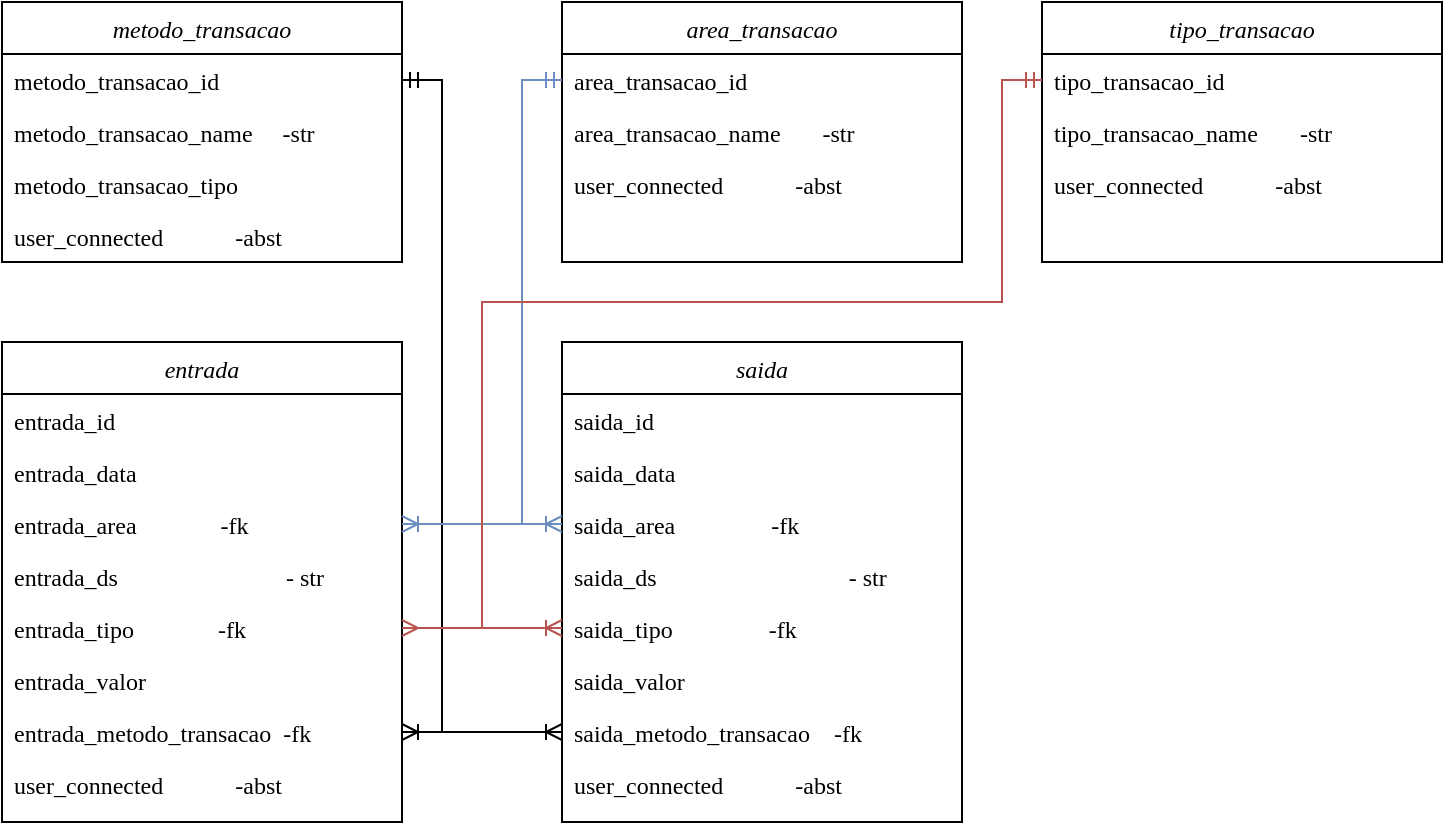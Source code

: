 <mxfile version="21.6.1" type="device">
  <diagram id="C5RBs43oDa-KdzZeNtuy" name="Page-1">
    <mxGraphModel dx="894" dy="593" grid="1" gridSize="10" guides="1" tooltips="1" connect="1" arrows="1" fold="1" page="1" pageScale="1" pageWidth="827" pageHeight="1169" math="0" shadow="0">
      <root>
        <mxCell id="WIyWlLk6GJQsqaUBKTNV-0" />
        <mxCell id="WIyWlLk6GJQsqaUBKTNV-1" parent="WIyWlLk6GJQsqaUBKTNV-0" />
        <mxCell id="zkfFHV4jXpPFQw0GAbJ--0" value="metodo_transacao" style="swimlane;fontStyle=2;align=center;verticalAlign=top;childLayout=stackLayout;horizontal=1;startSize=26;horizontalStack=0;resizeParent=1;resizeLast=0;collapsible=1;marginBottom=0;rounded=0;shadow=0;strokeWidth=1;fontFamily=Ubuntu Mono;" parent="WIyWlLk6GJQsqaUBKTNV-1" vertex="1">
          <mxGeometry x="40" y="40" width="200" height="130" as="geometry">
            <mxRectangle x="120" y="120" width="160" height="26" as="alternateBounds" />
          </mxGeometry>
        </mxCell>
        <mxCell id="zkfFHV4jXpPFQw0GAbJ--1" value="metodo_transacao_id" style="text;align=left;verticalAlign=top;spacingLeft=4;spacingRight=4;overflow=hidden;rotatable=0;points=[[0,0.5],[1,0.5]];portConstraint=eastwest;fontFamily=Ubuntu Mono;" parent="zkfFHV4jXpPFQw0GAbJ--0" vertex="1">
          <mxGeometry y="26" width="200" height="26" as="geometry" />
        </mxCell>
        <mxCell id="zkfFHV4jXpPFQw0GAbJ--2" value="metodo_transacao_name     -str" style="text;align=left;verticalAlign=top;spacingLeft=4;spacingRight=4;overflow=hidden;rotatable=0;points=[[0,0.5],[1,0.5]];portConstraint=eastwest;rounded=0;shadow=0;html=0;fontFamily=Ubuntu Mono;" parent="zkfFHV4jXpPFQw0GAbJ--0" vertex="1">
          <mxGeometry y="52" width="200" height="26" as="geometry" />
        </mxCell>
        <mxCell id="1JE7Vxh66b0BAEWKvs18-33" value="metodo_transacao_tipo" style="text;align=left;verticalAlign=top;spacingLeft=4;spacingRight=4;overflow=hidden;rotatable=0;points=[[0,0.5],[1,0.5]];portConstraint=eastwest;rounded=0;shadow=0;html=0;fontFamily=Ubuntu Mono;" parent="zkfFHV4jXpPFQw0GAbJ--0" vertex="1">
          <mxGeometry y="78" width="200" height="26" as="geometry" />
        </mxCell>
        <mxCell id="RnsPVPdX0Mwq_XH48lMc-1" value="user_connected            -abst" style="text;align=left;verticalAlign=top;spacingLeft=4;spacingRight=4;overflow=hidden;rotatable=0;points=[[0,0.5],[1,0.5]];portConstraint=eastwest;rounded=0;shadow=0;html=0;fontFamily=Ubuntu Mono;" vertex="1" parent="zkfFHV4jXpPFQw0GAbJ--0">
          <mxGeometry y="104" width="200" height="26" as="geometry" />
        </mxCell>
        <mxCell id="XiPXqEYGL068lmlMyI2l-0" value="entrada" style="swimlane;fontStyle=2;align=center;verticalAlign=top;childLayout=stackLayout;horizontal=1;startSize=26;horizontalStack=0;resizeParent=1;resizeLast=0;collapsible=1;marginBottom=0;rounded=0;shadow=0;strokeWidth=1;fontFamily=Ubuntu Mono;" parent="WIyWlLk6GJQsqaUBKTNV-1" vertex="1">
          <mxGeometry x="40" y="210" width="200" height="240" as="geometry">
            <mxRectangle x="120" y="280" width="160" height="26" as="alternateBounds" />
          </mxGeometry>
        </mxCell>
        <mxCell id="XiPXqEYGL068lmlMyI2l-1" value="entrada_id" style="text;align=left;verticalAlign=top;spacingLeft=4;spacingRight=4;overflow=hidden;rotatable=0;points=[[0,0.5],[1,0.5]];portConstraint=eastwest;fontFamily=Ubuntu Mono;" parent="XiPXqEYGL068lmlMyI2l-0" vertex="1">
          <mxGeometry y="26" width="200" height="26" as="geometry" />
        </mxCell>
        <mxCell id="1JE7Vxh66b0BAEWKvs18-0" value="entrada_data                           " style="text;align=left;verticalAlign=top;spacingLeft=4;spacingRight=4;overflow=hidden;rotatable=0;points=[[0,0.5],[1,0.5]];portConstraint=eastwest;fontFamily=Ubuntu Mono;" parent="XiPXqEYGL068lmlMyI2l-0" vertex="1">
          <mxGeometry y="52" width="200" height="26" as="geometry" />
        </mxCell>
        <mxCell id="RnsPVPdX0Mwq_XH48lMc-16" value="entrada_area              -fk" style="text;align=left;verticalAlign=top;spacingLeft=4;spacingRight=4;overflow=hidden;rotatable=0;points=[[0,0.5],[1,0.5]];portConstraint=eastwest;rounded=0;shadow=0;html=0;fontFamily=Ubuntu Mono;" vertex="1" parent="XiPXqEYGL068lmlMyI2l-0">
          <mxGeometry y="78" width="200" height="26" as="geometry" />
        </mxCell>
        <mxCell id="XiPXqEYGL068lmlMyI2l-2" value="entrada_ds                            - str" style="text;align=left;verticalAlign=top;spacingLeft=4;spacingRight=4;overflow=hidden;rotatable=0;points=[[0,0.5],[1,0.5]];portConstraint=eastwest;rounded=0;shadow=0;html=0;fontFamily=Ubuntu Mono;" parent="XiPXqEYGL068lmlMyI2l-0" vertex="1">
          <mxGeometry y="104" width="200" height="26" as="geometry" />
        </mxCell>
        <mxCell id="RnsPVPdX0Mwq_XH48lMc-20" value="entrada_tipo              -fk" style="text;align=left;verticalAlign=top;spacingLeft=4;spacingRight=4;overflow=hidden;rotatable=0;points=[[0,0.5],[1,0.5]];portConstraint=eastwest;rounded=0;shadow=0;html=0;fontFamily=Ubuntu Mono;" vertex="1" parent="XiPXqEYGL068lmlMyI2l-0">
          <mxGeometry y="130" width="200" height="26" as="geometry" />
        </mxCell>
        <mxCell id="1JE7Vxh66b0BAEWKvs18-1" value="entrada_valor" style="text;align=left;verticalAlign=top;spacingLeft=4;spacingRight=4;overflow=hidden;rotatable=0;points=[[0,0.5],[1,0.5]];portConstraint=eastwest;rounded=0;shadow=0;html=0;fontFamily=Ubuntu Mono;" parent="XiPXqEYGL068lmlMyI2l-0" vertex="1">
          <mxGeometry y="156" width="200" height="26" as="geometry" />
        </mxCell>
        <mxCell id="1JE7Vxh66b0BAEWKvs18-2" value="entrada_metodo_transacao  -fk" style="text;align=left;verticalAlign=top;spacingLeft=4;spacingRight=4;overflow=hidden;rotatable=0;points=[[0,0.5],[1,0.5]];portConstraint=eastwest;rounded=0;shadow=0;html=0;fontFamily=Ubuntu Mono;" parent="XiPXqEYGL068lmlMyI2l-0" vertex="1">
          <mxGeometry y="182" width="200" height="26" as="geometry" />
        </mxCell>
        <mxCell id="RnsPVPdX0Mwq_XH48lMc-2" value="user_connected            -abst" style="text;align=left;verticalAlign=top;spacingLeft=4;spacingRight=4;overflow=hidden;rotatable=0;points=[[0,0.5],[1,0.5]];portConstraint=eastwest;rounded=0;shadow=0;html=0;fontFamily=Ubuntu Mono;" vertex="1" parent="XiPXqEYGL068lmlMyI2l-0">
          <mxGeometry y="208" width="200" height="26" as="geometry" />
        </mxCell>
        <mxCell id="LpwRbsVaKhKFGAyhnyXE-1" value="saida" style="swimlane;fontStyle=2;align=center;verticalAlign=top;childLayout=stackLayout;horizontal=1;startSize=26;horizontalStack=0;resizeParent=1;resizeLast=0;collapsible=1;marginBottom=0;rounded=0;shadow=0;strokeWidth=1;fontFamily=Ubuntu Mono;" parent="WIyWlLk6GJQsqaUBKTNV-1" vertex="1">
          <mxGeometry x="320" y="210" width="200" height="240" as="geometry">
            <mxRectangle x="120" y="120" width="160" height="26" as="alternateBounds" />
          </mxGeometry>
        </mxCell>
        <mxCell id="1JE7Vxh66b0BAEWKvs18-3" value="saida_id" style="text;align=left;verticalAlign=top;spacingLeft=4;spacingRight=4;overflow=hidden;rotatable=0;points=[[0,0.5],[1,0.5]];portConstraint=eastwest;fontFamily=Ubuntu Mono;" parent="LpwRbsVaKhKFGAyhnyXE-1" vertex="1">
          <mxGeometry y="26" width="200" height="26" as="geometry" />
        </mxCell>
        <mxCell id="1JE7Vxh66b0BAEWKvs18-4" value="saida_data" style="text;align=left;verticalAlign=top;spacingLeft=4;spacingRight=4;overflow=hidden;rotatable=0;points=[[0,0.5],[1,0.5]];portConstraint=eastwest;fontFamily=Ubuntu Mono;" parent="LpwRbsVaKhKFGAyhnyXE-1" vertex="1">
          <mxGeometry y="52" width="200" height="26" as="geometry" />
        </mxCell>
        <mxCell id="1JE7Vxh66b0BAEWKvs18-8" value="saida_area                -fk" style="text;align=left;verticalAlign=top;spacingLeft=4;spacingRight=4;overflow=hidden;rotatable=0;points=[[0,0.5],[1,0.5]];portConstraint=eastwest;rounded=0;shadow=0;html=0;fontFamily=Ubuntu Mono;" parent="LpwRbsVaKhKFGAyhnyXE-1" vertex="1">
          <mxGeometry y="78" width="200" height="26" as="geometry" />
        </mxCell>
        <mxCell id="1JE7Vxh66b0BAEWKvs18-5" value="saida_ds                                - str" style="text;align=left;verticalAlign=top;spacingLeft=4;spacingRight=4;overflow=hidden;rotatable=0;points=[[0,0.5],[1,0.5]];portConstraint=eastwest;rounded=0;shadow=0;html=0;fontFamily=Ubuntu Mono;" parent="LpwRbsVaKhKFGAyhnyXE-1" vertex="1">
          <mxGeometry y="104" width="200" height="26" as="geometry" />
        </mxCell>
        <mxCell id="1JE7Vxh66b0BAEWKvs18-6" value="saida_tipo                -fk" style="text;align=left;verticalAlign=top;spacingLeft=4;spacingRight=4;overflow=hidden;rotatable=0;points=[[0,0.5],[1,0.5]];portConstraint=eastwest;rounded=0;shadow=0;html=0;fontFamily=Ubuntu Mono;" parent="LpwRbsVaKhKFGAyhnyXE-1" vertex="1">
          <mxGeometry y="130" width="200" height="26" as="geometry" />
        </mxCell>
        <mxCell id="1JE7Vxh66b0BAEWKvs18-9" value="saida_valor" style="text;align=left;verticalAlign=top;spacingLeft=4;spacingRight=4;overflow=hidden;rotatable=0;points=[[0,0.5],[1,0.5]];portConstraint=eastwest;rounded=0;shadow=0;html=0;fontFamily=Ubuntu Mono;" parent="LpwRbsVaKhKFGAyhnyXE-1" vertex="1">
          <mxGeometry y="156" width="200" height="26" as="geometry" />
        </mxCell>
        <mxCell id="1JE7Vxh66b0BAEWKvs18-7" value="saida_metodo_transacao    -fk" style="text;align=left;verticalAlign=top;spacingLeft=4;spacingRight=4;overflow=hidden;rotatable=0;points=[[0,0.5],[1,0.5]];portConstraint=eastwest;rounded=0;shadow=0;html=0;fontFamily=Ubuntu Mono;" parent="LpwRbsVaKhKFGAyhnyXE-1" vertex="1">
          <mxGeometry y="182" width="200" height="26" as="geometry" />
        </mxCell>
        <mxCell id="RnsPVPdX0Mwq_XH48lMc-3" value="user_connected            -abst" style="text;align=left;verticalAlign=top;spacingLeft=4;spacingRight=4;overflow=hidden;rotatable=0;points=[[0,0.5],[1,0.5]];portConstraint=eastwest;rounded=0;shadow=0;html=0;fontFamily=Ubuntu Mono;" vertex="1" parent="LpwRbsVaKhKFGAyhnyXE-1">
          <mxGeometry y="208" width="200" height="26" as="geometry" />
        </mxCell>
        <mxCell id="1JE7Vxh66b0BAEWKvs18-23" value="" style="edgeStyle=elbowEdgeStyle;fontSize=12;html=1;endArrow=ERoneToMany;startArrow=ERmandOne;rounded=0;exitX=1;exitY=0.5;exitDx=0;exitDy=0;fontFamily=Ubuntu Mono;" parent="WIyWlLk6GJQsqaUBKTNV-1" source="zkfFHV4jXpPFQw0GAbJ--1" target="1JE7Vxh66b0BAEWKvs18-2" edge="1">
          <mxGeometry width="100" height="100" relative="1" as="geometry">
            <mxPoint x="280" y="220" as="sourcePoint" />
            <mxPoint x="350" y="340" as="targetPoint" />
            <Array as="points">
              <mxPoint x="260" y="240" />
            </Array>
          </mxGeometry>
        </mxCell>
        <mxCell id="1JE7Vxh66b0BAEWKvs18-31" value="" style="edgeStyle=elbowEdgeStyle;fontSize=12;html=1;endArrow=ERoneToMany;startArrow=ERmandOne;rounded=0;fontFamily=Ubuntu Mono;" parent="WIyWlLk6GJQsqaUBKTNV-1" source="zkfFHV4jXpPFQw0GAbJ--1" target="1JE7Vxh66b0BAEWKvs18-7" edge="1">
          <mxGeometry width="100" height="100" relative="1" as="geometry">
            <mxPoint x="220" y="580" as="sourcePoint" />
            <mxPoint x="300" y="410" as="targetPoint" />
            <Array as="points">
              <mxPoint x="260" y="240" />
            </Array>
          </mxGeometry>
        </mxCell>
        <mxCell id="RnsPVPdX0Mwq_XH48lMc-4" value="area_transacao" style="swimlane;fontStyle=2;align=center;verticalAlign=top;childLayout=stackLayout;horizontal=1;startSize=26;horizontalStack=0;resizeParent=1;resizeLast=0;collapsible=1;marginBottom=0;rounded=0;shadow=0;strokeWidth=1;fontFamily=Ubuntu Mono;" vertex="1" parent="WIyWlLk6GJQsqaUBKTNV-1">
          <mxGeometry x="320" y="40" width="200" height="130" as="geometry">
            <mxRectangle x="120" y="120" width="160" height="26" as="alternateBounds" />
          </mxGeometry>
        </mxCell>
        <mxCell id="RnsPVPdX0Mwq_XH48lMc-5" value="area_transacao_id" style="text;align=left;verticalAlign=top;spacingLeft=4;spacingRight=4;overflow=hidden;rotatable=0;points=[[0,0.5],[1,0.5]];portConstraint=eastwest;fontFamily=Ubuntu Mono;" vertex="1" parent="RnsPVPdX0Mwq_XH48lMc-4">
          <mxGeometry y="26" width="200" height="26" as="geometry" />
        </mxCell>
        <mxCell id="RnsPVPdX0Mwq_XH48lMc-6" value="area_transacao_name       -str            " style="text;align=left;verticalAlign=top;spacingLeft=4;spacingRight=4;overflow=hidden;rotatable=0;points=[[0,0.5],[1,0.5]];portConstraint=eastwest;rounded=0;shadow=0;html=0;fontFamily=Ubuntu Mono;" vertex="1" parent="RnsPVPdX0Mwq_XH48lMc-4">
          <mxGeometry y="52" width="200" height="26" as="geometry" />
        </mxCell>
        <mxCell id="RnsPVPdX0Mwq_XH48lMc-8" value="user_connected            -abst" style="text;align=left;verticalAlign=top;spacingLeft=4;spacingRight=4;overflow=hidden;rotatable=0;points=[[0,0.5],[1,0.5]];portConstraint=eastwest;rounded=0;shadow=0;html=0;fontFamily=Ubuntu Mono;" vertex="1" parent="RnsPVPdX0Mwq_XH48lMc-4">
          <mxGeometry y="78" width="200" height="26" as="geometry" />
        </mxCell>
        <mxCell id="RnsPVPdX0Mwq_XH48lMc-9" value="tipo_transacao" style="swimlane;fontStyle=2;align=center;verticalAlign=top;childLayout=stackLayout;horizontal=1;startSize=26;horizontalStack=0;resizeParent=1;resizeLast=0;collapsible=1;marginBottom=0;rounded=0;shadow=0;strokeWidth=1;fontFamily=Ubuntu Mono;" vertex="1" parent="WIyWlLk6GJQsqaUBKTNV-1">
          <mxGeometry x="560" y="40" width="200" height="130" as="geometry">
            <mxRectangle x="120" y="120" width="160" height="26" as="alternateBounds" />
          </mxGeometry>
        </mxCell>
        <mxCell id="RnsPVPdX0Mwq_XH48lMc-10" value="tipo_transacao_id" style="text;align=left;verticalAlign=top;spacingLeft=4;spacingRight=4;overflow=hidden;rotatable=0;points=[[0,0.5],[1,0.5]];portConstraint=eastwest;fontFamily=Ubuntu Mono;" vertex="1" parent="RnsPVPdX0Mwq_XH48lMc-9">
          <mxGeometry y="26" width="200" height="26" as="geometry" />
        </mxCell>
        <mxCell id="RnsPVPdX0Mwq_XH48lMc-11" value="tipo_transacao_name       -str" style="text;align=left;verticalAlign=top;spacingLeft=4;spacingRight=4;overflow=hidden;rotatable=0;points=[[0,0.5],[1,0.5]];portConstraint=eastwest;rounded=0;shadow=0;html=0;fontFamily=Ubuntu Mono;" vertex="1" parent="RnsPVPdX0Mwq_XH48lMc-9">
          <mxGeometry y="52" width="200" height="26" as="geometry" />
        </mxCell>
        <mxCell id="RnsPVPdX0Mwq_XH48lMc-13" value="user_connected            -abst" style="text;align=left;verticalAlign=top;spacingLeft=4;spacingRight=4;overflow=hidden;rotatable=0;points=[[0,0.5],[1,0.5]];portConstraint=eastwest;rounded=0;shadow=0;html=0;fontFamily=Ubuntu Mono;" vertex="1" parent="RnsPVPdX0Mwq_XH48lMc-9">
          <mxGeometry y="78" width="200" height="26" as="geometry" />
        </mxCell>
        <mxCell id="RnsPVPdX0Mwq_XH48lMc-14" value="" style="edgeStyle=orthogonalEdgeStyle;fontSize=12;html=1;endArrow=ERoneToMany;startArrow=ERmandOne;rounded=0;exitX=0;exitY=0.5;exitDx=0;exitDy=0;entryX=0;entryY=0.5;entryDx=0;entryDy=0;fillColor=#dae8fc;strokeColor=#6c8ebf;" edge="1" parent="WIyWlLk6GJQsqaUBKTNV-1" source="RnsPVPdX0Mwq_XH48lMc-5" target="1JE7Vxh66b0BAEWKvs18-8">
          <mxGeometry width="100" height="100" relative="1" as="geometry">
            <mxPoint x="420" y="310" as="sourcePoint" />
            <mxPoint x="320" y="301" as="targetPoint" />
            <Array as="points">
              <mxPoint x="300" y="79" />
              <mxPoint x="300" y="301" />
            </Array>
          </mxGeometry>
        </mxCell>
        <mxCell id="RnsPVPdX0Mwq_XH48lMc-15" value="" style="edgeStyle=orthogonalEdgeStyle;fontSize=12;html=1;endArrow=ERoneToMany;startArrow=ERmandOne;rounded=0;exitX=0;exitY=0.5;exitDx=0;exitDy=0;elbow=vertical;entryX=0;entryY=0.5;entryDx=0;entryDy=0;fillColor=#f8cecc;strokeColor=#b85450;" edge="1" parent="WIyWlLk6GJQsqaUBKTNV-1" source="RnsPVPdX0Mwq_XH48lMc-10" target="1JE7Vxh66b0BAEWKvs18-6">
          <mxGeometry width="100" height="100" relative="1" as="geometry">
            <mxPoint x="541.5" y="79" as="sourcePoint" />
            <mxPoint x="298.5" y="356.406" as="targetPoint" />
            <Array as="points">
              <mxPoint x="540" y="79" />
              <mxPoint x="540" y="190" />
              <mxPoint x="280" y="190" />
              <mxPoint x="280" y="353" />
            </Array>
          </mxGeometry>
        </mxCell>
        <mxCell id="RnsPVPdX0Mwq_XH48lMc-18" value="" style="edgeStyle=orthogonalEdgeStyle;fontSize=12;html=1;endArrow=ERoneToMany;rounded=0;entryX=1;entryY=0.5;entryDx=0;entryDy=0;exitX=0;exitY=0.5;exitDx=0;exitDy=0;fillColor=#dae8fc;strokeColor=#6c8ebf;" edge="1" parent="WIyWlLk6GJQsqaUBKTNV-1" source="RnsPVPdX0Mwq_XH48lMc-5" target="RnsPVPdX0Mwq_XH48lMc-16">
          <mxGeometry width="100" height="100" relative="1" as="geometry">
            <mxPoint x="300" y="290" as="sourcePoint" />
            <mxPoint x="520" y="210" as="targetPoint" />
            <Array as="points">
              <mxPoint x="300" y="79" />
              <mxPoint x="300" y="301" />
            </Array>
          </mxGeometry>
        </mxCell>
        <mxCell id="RnsPVPdX0Mwq_XH48lMc-21" value="" style="edgeStyle=orthogonalEdgeStyle;fontSize=12;html=1;endArrow=ERmany;rounded=0;exitX=0;exitY=0.5;exitDx=0;exitDy=0;entryX=1;entryY=0.5;entryDx=0;entryDy=0;fillColor=#f8cecc;strokeColor=#b85450;" edge="1" parent="WIyWlLk6GJQsqaUBKTNV-1" source="RnsPVPdX0Mwq_XH48lMc-10" target="RnsPVPdX0Mwq_XH48lMc-20">
          <mxGeometry width="100" height="100" relative="1" as="geometry">
            <mxPoint x="360" y="230" as="sourcePoint" />
            <mxPoint x="460" y="130" as="targetPoint" />
            <Array as="points">
              <mxPoint x="540" y="79" />
              <mxPoint x="540" y="190" />
              <mxPoint x="280" y="190" />
              <mxPoint x="280" y="353" />
            </Array>
          </mxGeometry>
        </mxCell>
      </root>
    </mxGraphModel>
  </diagram>
</mxfile>
